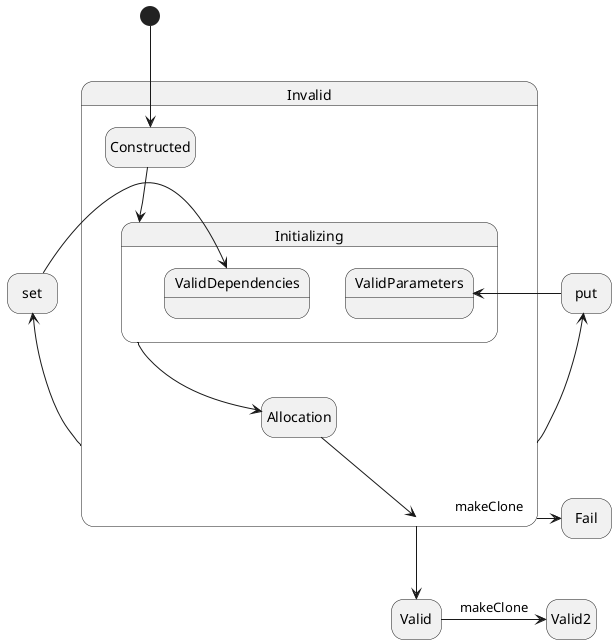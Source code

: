 @startuml
skinparam state {
    StartColor Green
    StopColor Red
}

hide empty description
	
state Invalid {
    state Initializing {
	state ValidParameters {
	    }
	
	state ValidDependencies {
		}
    }
	Constructed --> Initializing
	Initializing --> Allocation
	    }
	    	Invalid -left-> put
	        put -> ValidParameters
		Invalid -left-> set
		set -> ValidDependencies

				Invalid -right-> Fail : makeClone
		[*] --> Constructed
	 Allocation --> Invalid
	Invalid --> Valid
		Valid -right-> Valid2 : makeClone

	
		
		    
@enduml
